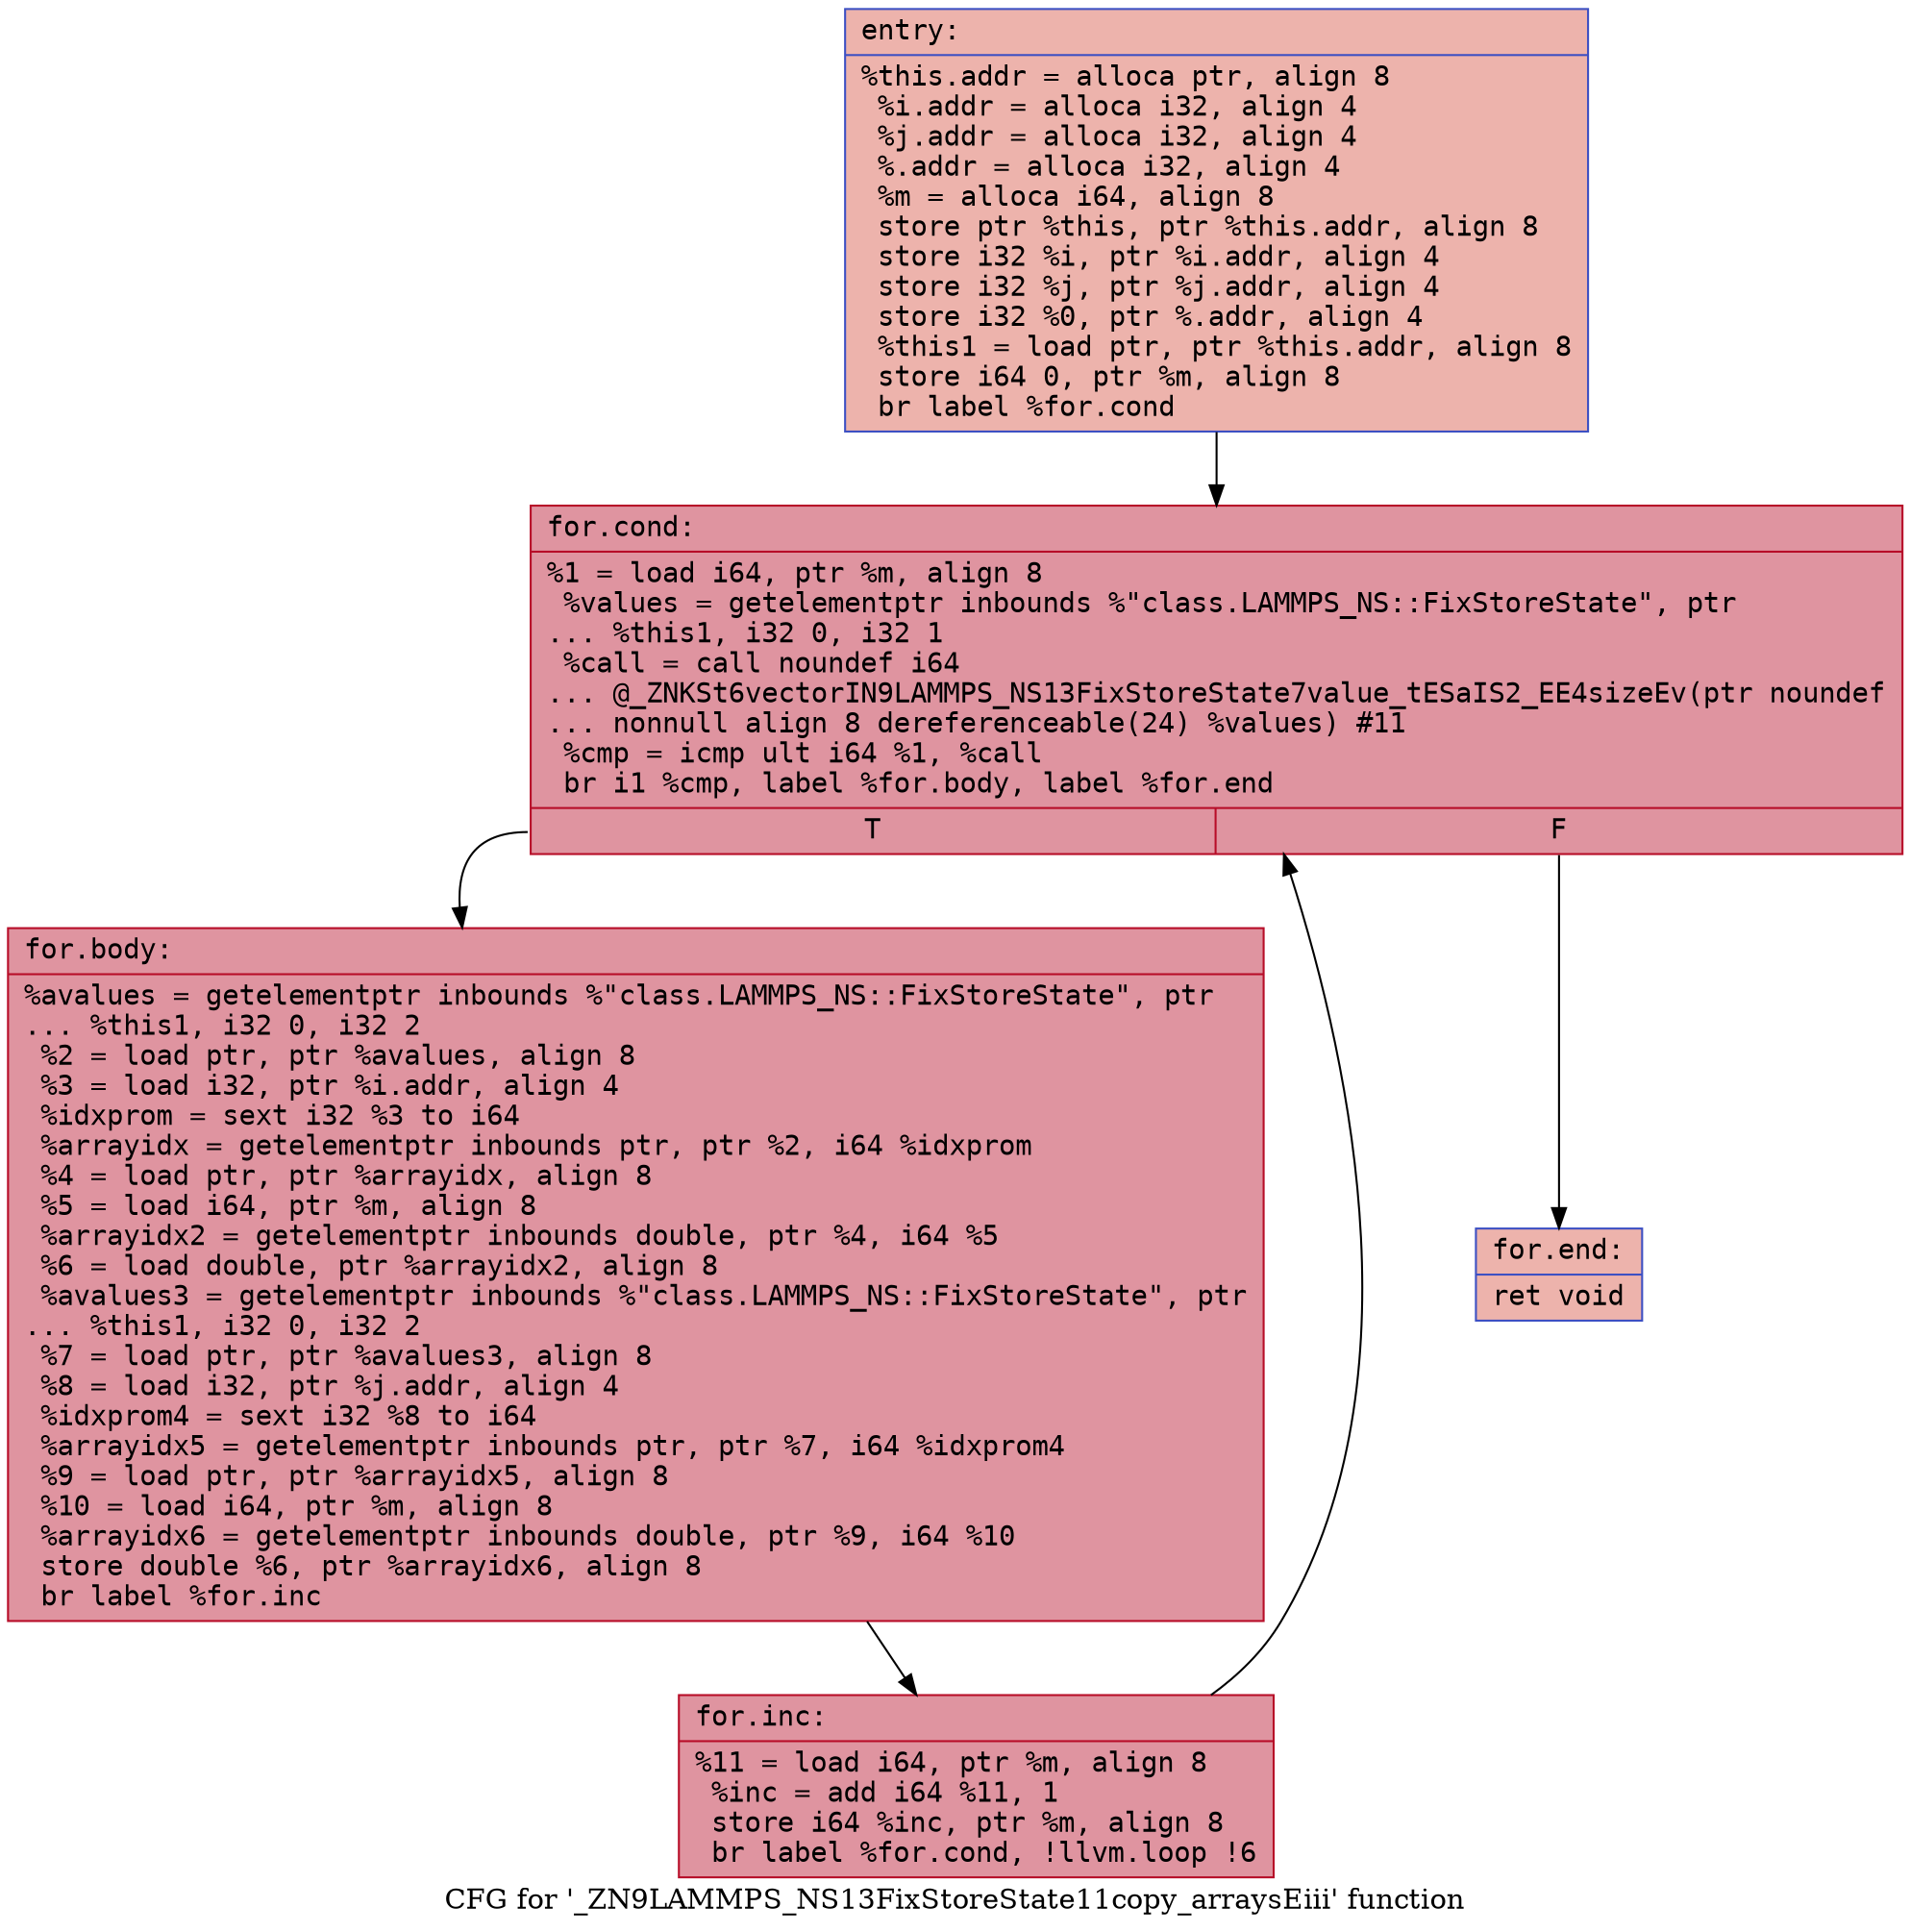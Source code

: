 digraph "CFG for '_ZN9LAMMPS_NS13FixStoreState11copy_arraysEiii' function" {
	label="CFG for '_ZN9LAMMPS_NS13FixStoreState11copy_arraysEiii' function";

	Node0x55b5648e3250 [shape=record,color="#3d50c3ff", style=filled, fillcolor="#d6524470" fontname="Courier",label="{entry:\l|  %this.addr = alloca ptr, align 8\l  %i.addr = alloca i32, align 4\l  %j.addr = alloca i32, align 4\l  %.addr = alloca i32, align 4\l  %m = alloca i64, align 8\l  store ptr %this, ptr %this.addr, align 8\l  store i32 %i, ptr %i.addr, align 4\l  store i32 %j, ptr %j.addr, align 4\l  store i32 %0, ptr %.addr, align 4\l  %this1 = load ptr, ptr %this.addr, align 8\l  store i64 0, ptr %m, align 8\l  br label %for.cond\l}"];
	Node0x55b5648e3250 -> Node0x55b564a5cf30[tooltip="entry -> for.cond\nProbability 100.00%" ];
	Node0x55b564a5cf30 [shape=record,color="#b70d28ff", style=filled, fillcolor="#b70d2870" fontname="Courier",label="{for.cond:\l|  %1 = load i64, ptr %m, align 8\l  %values = getelementptr inbounds %\"class.LAMMPS_NS::FixStoreState\", ptr\l... %this1, i32 0, i32 1\l  %call = call noundef i64\l... @_ZNKSt6vectorIN9LAMMPS_NS13FixStoreState7value_tESaIS2_EE4sizeEv(ptr noundef\l... nonnull align 8 dereferenceable(24) %values) #11\l  %cmp = icmp ult i64 %1, %call\l  br i1 %cmp, label %for.body, label %for.end\l|{<s0>T|<s1>F}}"];
	Node0x55b564a5cf30:s0 -> Node0x55b564a5d180[tooltip="for.cond -> for.body\nProbability 96.88%" ];
	Node0x55b564a5cf30:s1 -> Node0x55b564a5d4a0[tooltip="for.cond -> for.end\nProbability 3.12%" ];
	Node0x55b564a5d180 [shape=record,color="#b70d28ff", style=filled, fillcolor="#b70d2870" fontname="Courier",label="{for.body:\l|  %avalues = getelementptr inbounds %\"class.LAMMPS_NS::FixStoreState\", ptr\l... %this1, i32 0, i32 2\l  %2 = load ptr, ptr %avalues, align 8\l  %3 = load i32, ptr %i.addr, align 4\l  %idxprom = sext i32 %3 to i64\l  %arrayidx = getelementptr inbounds ptr, ptr %2, i64 %idxprom\l  %4 = load ptr, ptr %arrayidx, align 8\l  %5 = load i64, ptr %m, align 8\l  %arrayidx2 = getelementptr inbounds double, ptr %4, i64 %5\l  %6 = load double, ptr %arrayidx2, align 8\l  %avalues3 = getelementptr inbounds %\"class.LAMMPS_NS::FixStoreState\", ptr\l... %this1, i32 0, i32 2\l  %7 = load ptr, ptr %avalues3, align 8\l  %8 = load i32, ptr %j.addr, align 4\l  %idxprom4 = sext i32 %8 to i64\l  %arrayidx5 = getelementptr inbounds ptr, ptr %7, i64 %idxprom4\l  %9 = load ptr, ptr %arrayidx5, align 8\l  %10 = load i64, ptr %m, align 8\l  %arrayidx6 = getelementptr inbounds double, ptr %9, i64 %10\l  store double %6, ptr %arrayidx6, align 8\l  br label %for.inc\l}"];
	Node0x55b564a5d180 -> Node0x55b564a5e120[tooltip="for.body -> for.inc\nProbability 100.00%" ];
	Node0x55b564a5e120 [shape=record,color="#b70d28ff", style=filled, fillcolor="#b70d2870" fontname="Courier",label="{for.inc:\l|  %11 = load i64, ptr %m, align 8\l  %inc = add i64 %11, 1\l  store i64 %inc, ptr %m, align 8\l  br label %for.cond, !llvm.loop !6\l}"];
	Node0x55b564a5e120 -> Node0x55b564a5cf30[tooltip="for.inc -> for.cond\nProbability 100.00%" ];
	Node0x55b564a5d4a0 [shape=record,color="#3d50c3ff", style=filled, fillcolor="#d6524470" fontname="Courier",label="{for.end:\l|  ret void\l}"];
}

